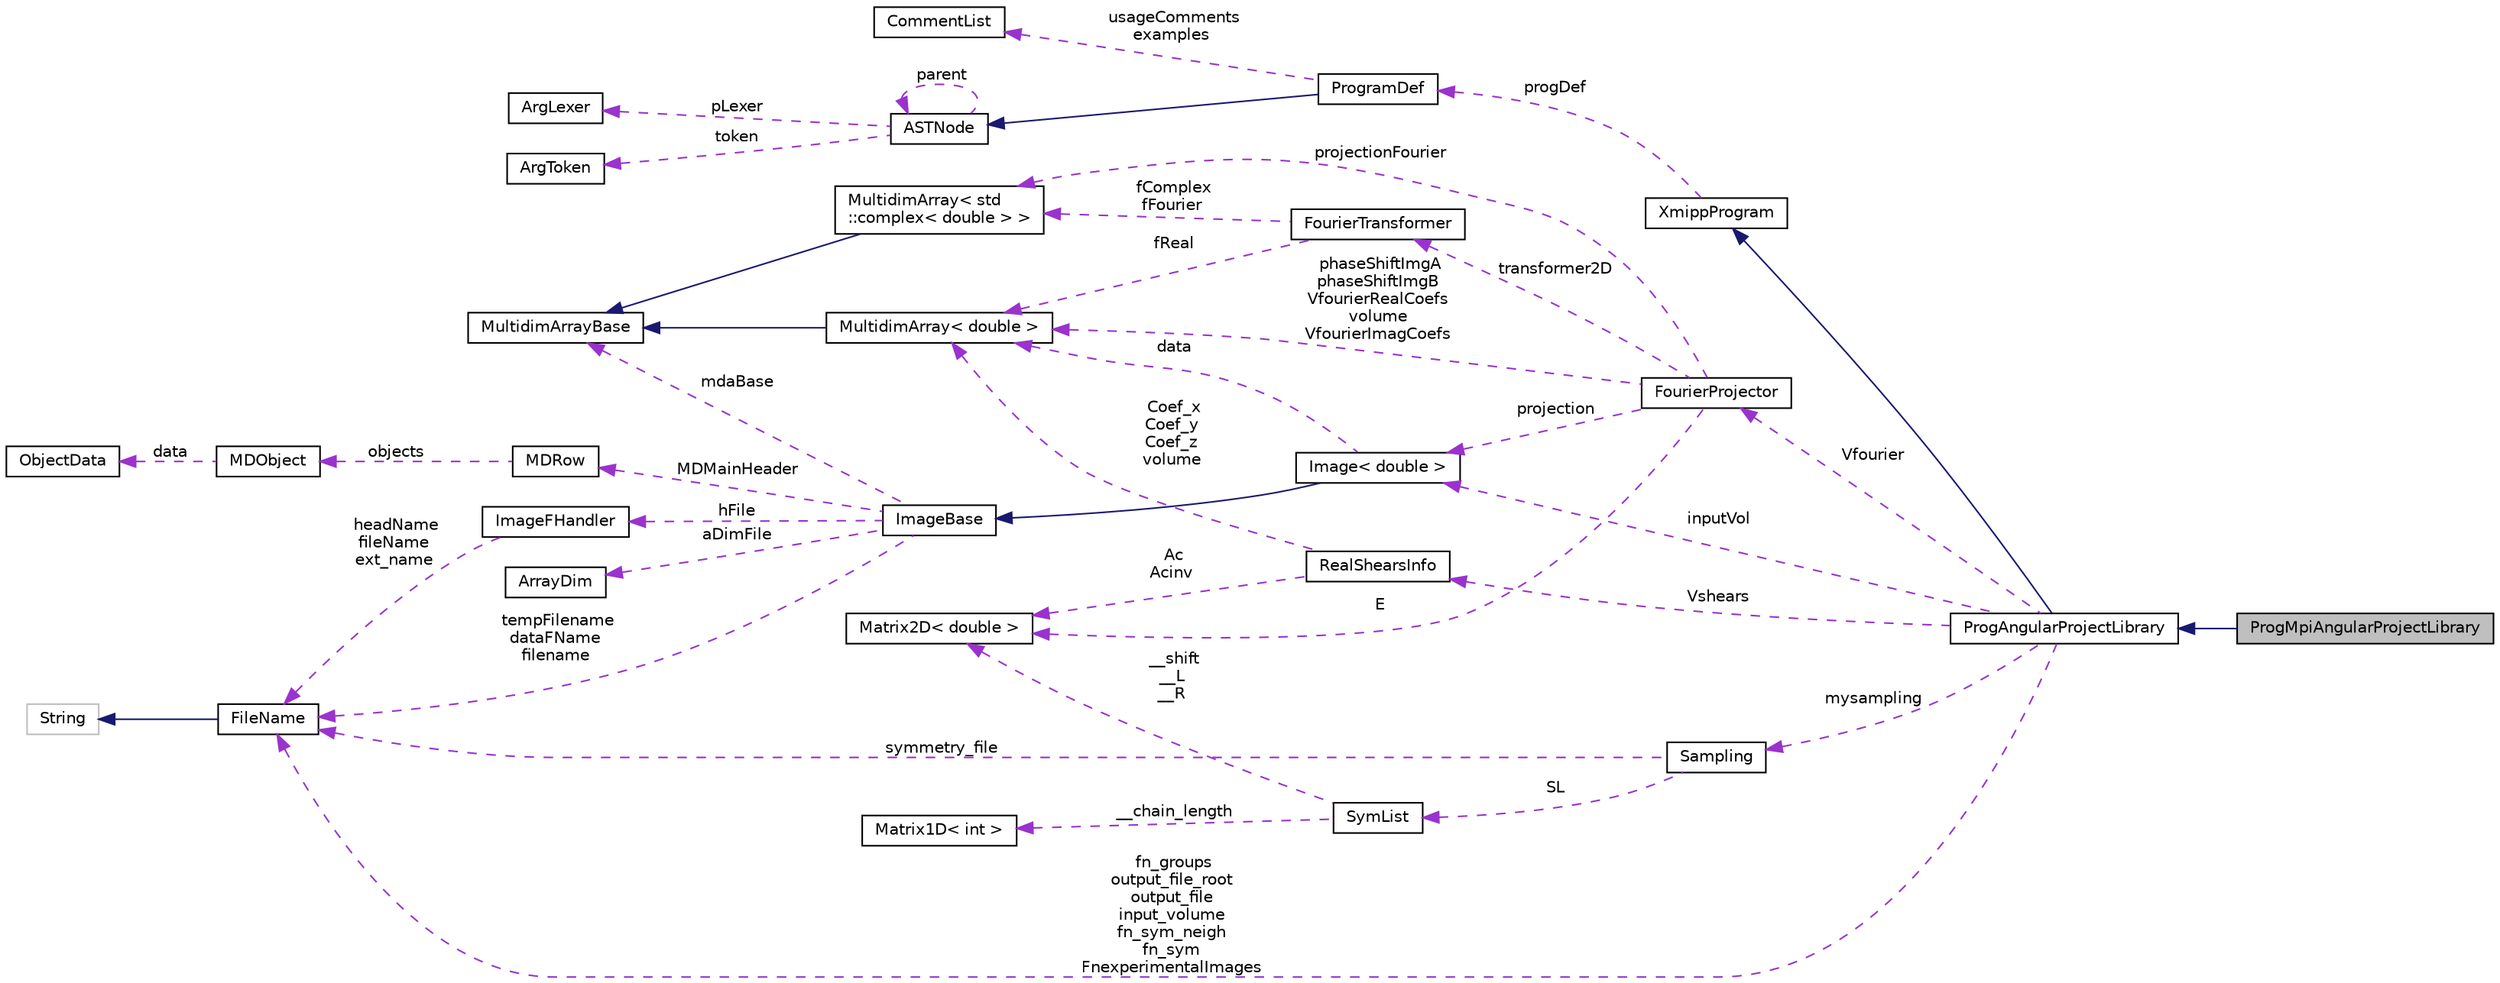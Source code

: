 digraph "ProgMpiAngularProjectLibrary"
{
  edge [fontname="Helvetica",fontsize="10",labelfontname="Helvetica",labelfontsize="10"];
  node [fontname="Helvetica",fontsize="10",shape=record];
  rankdir="LR";
  Node3 [label="ProgMpiAngularProjectLibrary",height=0.2,width=0.4,color="black", fillcolor="grey75", style="filled", fontcolor="black"];
  Node4 -> Node3 [dir="back",color="midnightblue",fontsize="10",style="solid",fontname="Helvetica"];
  Node4 [label="ProgAngularProjectLibrary",height=0.2,width=0.4,color="black", fillcolor="white", style="filled",URL="$classProgAngularProjectLibrary.html"];
  Node5 -> Node4 [dir="back",color="midnightblue",fontsize="10",style="solid",fontname="Helvetica"];
  Node5 [label="XmippProgram",height=0.2,width=0.4,color="black", fillcolor="white", style="filled",URL="$classXmippProgram.html"];
  Node6 -> Node5 [dir="back",color="darkorchid3",fontsize="10",style="dashed",label=" progDef" ,fontname="Helvetica"];
  Node6 [label="ProgramDef",height=0.2,width=0.4,color="black", fillcolor="white", style="filled",URL="$classProgramDef.html"];
  Node7 -> Node6 [dir="back",color="midnightblue",fontsize="10",style="solid",fontname="Helvetica"];
  Node7 [label="ASTNode",height=0.2,width=0.4,color="black", fillcolor="white", style="filled",URL="$classASTNode.html"];
  Node8 -> Node7 [dir="back",color="darkorchid3",fontsize="10",style="dashed",label=" token" ,fontname="Helvetica"];
  Node8 [label="ArgToken",height=0.2,width=0.4,color="black", fillcolor="white", style="filled",URL="$classArgToken.html"];
  Node9 -> Node7 [dir="back",color="darkorchid3",fontsize="10",style="dashed",label=" pLexer" ,fontname="Helvetica"];
  Node9 [label="ArgLexer",height=0.2,width=0.4,color="black", fillcolor="white", style="filled",URL="$classArgLexer.html"];
  Node7 -> Node7 [dir="back",color="darkorchid3",fontsize="10",style="dashed",label=" parent" ,fontname="Helvetica"];
  Node10 -> Node6 [dir="back",color="darkorchid3",fontsize="10",style="dashed",label=" usageComments\nexamples" ,fontname="Helvetica"];
  Node10 [label="CommentList",height=0.2,width=0.4,color="black", fillcolor="white", style="filled",URL="$classCommentList.html"];
  Node11 -> Node4 [dir="back",color="darkorchid3",fontsize="10",style="dashed",label=" inputVol" ,fontname="Helvetica"];
  Node11 [label="Image\< double \>",height=0.2,width=0.4,color="black", fillcolor="white", style="filled",URL="$classImage.html"];
  Node12 -> Node11 [dir="back",color="midnightblue",fontsize="10",style="solid",fontname="Helvetica"];
  Node12 [label="ImageBase",height=0.2,width=0.4,color="black", fillcolor="white", style="filled",URL="$classImageBase.html",tooltip="Image base class. "];
  Node13 -> Node12 [dir="back",color="darkorchid3",fontsize="10",style="dashed",label=" mdaBase" ,fontname="Helvetica"];
  Node13 [label="MultidimArrayBase",height=0.2,width=0.4,color="black", fillcolor="white", style="filled",URL="$classMultidimArrayBase.html"];
  Node14 -> Node12 [dir="back",color="darkorchid3",fontsize="10",style="dashed",label=" hFile" ,fontname="Helvetica"];
  Node14 [label="ImageFHandler",height=0.2,width=0.4,color="black", fillcolor="white", style="filled",URL="$structImageFHandler.html"];
  Node15 -> Node14 [dir="back",color="darkorchid3",fontsize="10",style="dashed",label=" headName\nfileName\next_name" ,fontname="Helvetica"];
  Node15 [label="FileName",height=0.2,width=0.4,color="black", fillcolor="white", style="filled",URL="$classFileName.html"];
  Node16 -> Node15 [dir="back",color="midnightblue",fontsize="10",style="solid",fontname="Helvetica"];
  Node16 [label="String",height=0.2,width=0.4,color="grey75", fillcolor="white", style="filled"];
  Node17 -> Node12 [dir="back",color="darkorchid3",fontsize="10",style="dashed",label=" MDMainHeader" ,fontname="Helvetica"];
  Node17 [label="MDRow",height=0.2,width=0.4,color="black", fillcolor="white", style="filled",URL="$classMDRow.html"];
  Node18 -> Node17 [dir="back",color="darkorchid3",fontsize="10",style="dashed",label=" objects" ,fontname="Helvetica"];
  Node18 [label="MDObject",height=0.2,width=0.4,color="black", fillcolor="white", style="filled",URL="$classMDObject.html"];
  Node19 -> Node18 [dir="back",color="darkorchid3",fontsize="10",style="dashed",label=" data" ,fontname="Helvetica"];
  Node19 [label="ObjectData",height=0.2,width=0.4,color="black", fillcolor="white", style="filled",URL="$unionObjectData.html"];
  Node20 -> Node12 [dir="back",color="darkorchid3",fontsize="10",style="dashed",label=" aDimFile" ,fontname="Helvetica"];
  Node20 [label="ArrayDim",height=0.2,width=0.4,color="black", fillcolor="white", style="filled",URL="$structArrayDim.html"];
  Node15 -> Node12 [dir="back",color="darkorchid3",fontsize="10",style="dashed",label=" tempFilename\ndataFName\nfilename" ,fontname="Helvetica"];
  Node21 -> Node11 [dir="back",color="darkorchid3",fontsize="10",style="dashed",label=" data" ,fontname="Helvetica"];
  Node21 [label="MultidimArray\< double \>",height=0.2,width=0.4,color="black", fillcolor="white", style="filled",URL="$classMultidimArray.html"];
  Node13 -> Node21 [dir="back",color="midnightblue",fontsize="10",style="solid",fontname="Helvetica"];
  Node22 -> Node4 [dir="back",color="darkorchid3",fontsize="10",style="dashed",label=" Vfourier" ,fontname="Helvetica"];
  Node22 [label="FourierProjector",height=0.2,width=0.4,color="black", fillcolor="white", style="filled",URL="$classFourierProjector.html"];
  Node23 -> Node22 [dir="back",color="darkorchid3",fontsize="10",style="dashed",label=" transformer2D" ,fontname="Helvetica"];
  Node23 [label="FourierTransformer",height=0.2,width=0.4,color="black", fillcolor="white", style="filled",URL="$classFourierTransformer.html"];
  Node21 -> Node23 [dir="back",color="darkorchid3",fontsize="10",style="dashed",label=" fReal" ,fontname="Helvetica"];
  Node24 -> Node23 [dir="back",color="darkorchid3",fontsize="10",style="dashed",label=" fComplex\nfFourier" ,fontname="Helvetica"];
  Node24 [label="MultidimArray\< std\l::complex\< double \> \>",height=0.2,width=0.4,color="black", fillcolor="white", style="filled",URL="$classMultidimArray.html"];
  Node13 -> Node24 [dir="back",color="midnightblue",fontsize="10",style="solid",fontname="Helvetica"];
  Node25 -> Node22 [dir="back",color="darkorchid3",fontsize="10",style="dashed",label=" E" ,fontname="Helvetica"];
  Node25 [label="Matrix2D\< double \>",height=0.2,width=0.4,color="black", fillcolor="white", style="filled",URL="$classMatrix2D.html"];
  Node11 -> Node22 [dir="back",color="darkorchid3",fontsize="10",style="dashed",label=" projection" ,fontname="Helvetica"];
  Node21 -> Node22 [dir="back",color="darkorchid3",fontsize="10",style="dashed",label=" phaseShiftImgA\nphaseShiftImgB\nVfourierRealCoefs\nvolume\nVfourierImagCoefs" ,fontname="Helvetica"];
  Node24 -> Node22 [dir="back",color="darkorchid3",fontsize="10",style="dashed",label=" projectionFourier" ,fontname="Helvetica"];
  Node26 -> Node4 [dir="back",color="darkorchid3",fontsize="10",style="dashed",label=" mysampling" ,fontname="Helvetica"];
  Node26 [label="Sampling",height=0.2,width=0.4,color="black", fillcolor="white", style="filled",URL="$classSampling.html"];
  Node27 -> Node26 [dir="back",color="darkorchid3",fontsize="10",style="dashed",label=" SL" ,fontname="Helvetica"];
  Node27 [label="SymList",height=0.2,width=0.4,color="black", fillcolor="white", style="filled",URL="$classSymList.html"];
  Node25 -> Node27 [dir="back",color="darkorchid3",fontsize="10",style="dashed",label=" __shift\n__L\n__R" ,fontname="Helvetica"];
  Node28 -> Node27 [dir="back",color="darkorchid3",fontsize="10",style="dashed",label=" __chain_length" ,fontname="Helvetica"];
  Node28 [label="Matrix1D\< int \>",height=0.2,width=0.4,color="black", fillcolor="white", style="filled",URL="$classMatrix1D.html"];
  Node15 -> Node26 [dir="back",color="darkorchid3",fontsize="10",style="dashed",label=" symmetry_file" ,fontname="Helvetica"];
  Node29 -> Node4 [dir="back",color="darkorchid3",fontsize="10",style="dashed",label=" Vshears" ,fontname="Helvetica"];
  Node29 [label="RealShearsInfo",height=0.2,width=0.4,color="black", fillcolor="white", style="filled",URL="$classRealShearsInfo.html",tooltip="Structure for holding a volume. "];
  Node25 -> Node29 [dir="back",color="darkorchid3",fontsize="10",style="dashed",label=" Ac\nAcinv" ,fontname="Helvetica"];
  Node21 -> Node29 [dir="back",color="darkorchid3",fontsize="10",style="dashed",label=" Coef_x\nCoef_y\nCoef_z\nvolume" ,fontname="Helvetica"];
  Node15 -> Node4 [dir="back",color="darkorchid3",fontsize="10",style="dashed",label=" fn_groups\noutput_file_root\noutput_file\ninput_volume\nfn_sym_neigh\nfn_sym\nFnexperimentalImages" ,fontname="Helvetica"];
}
